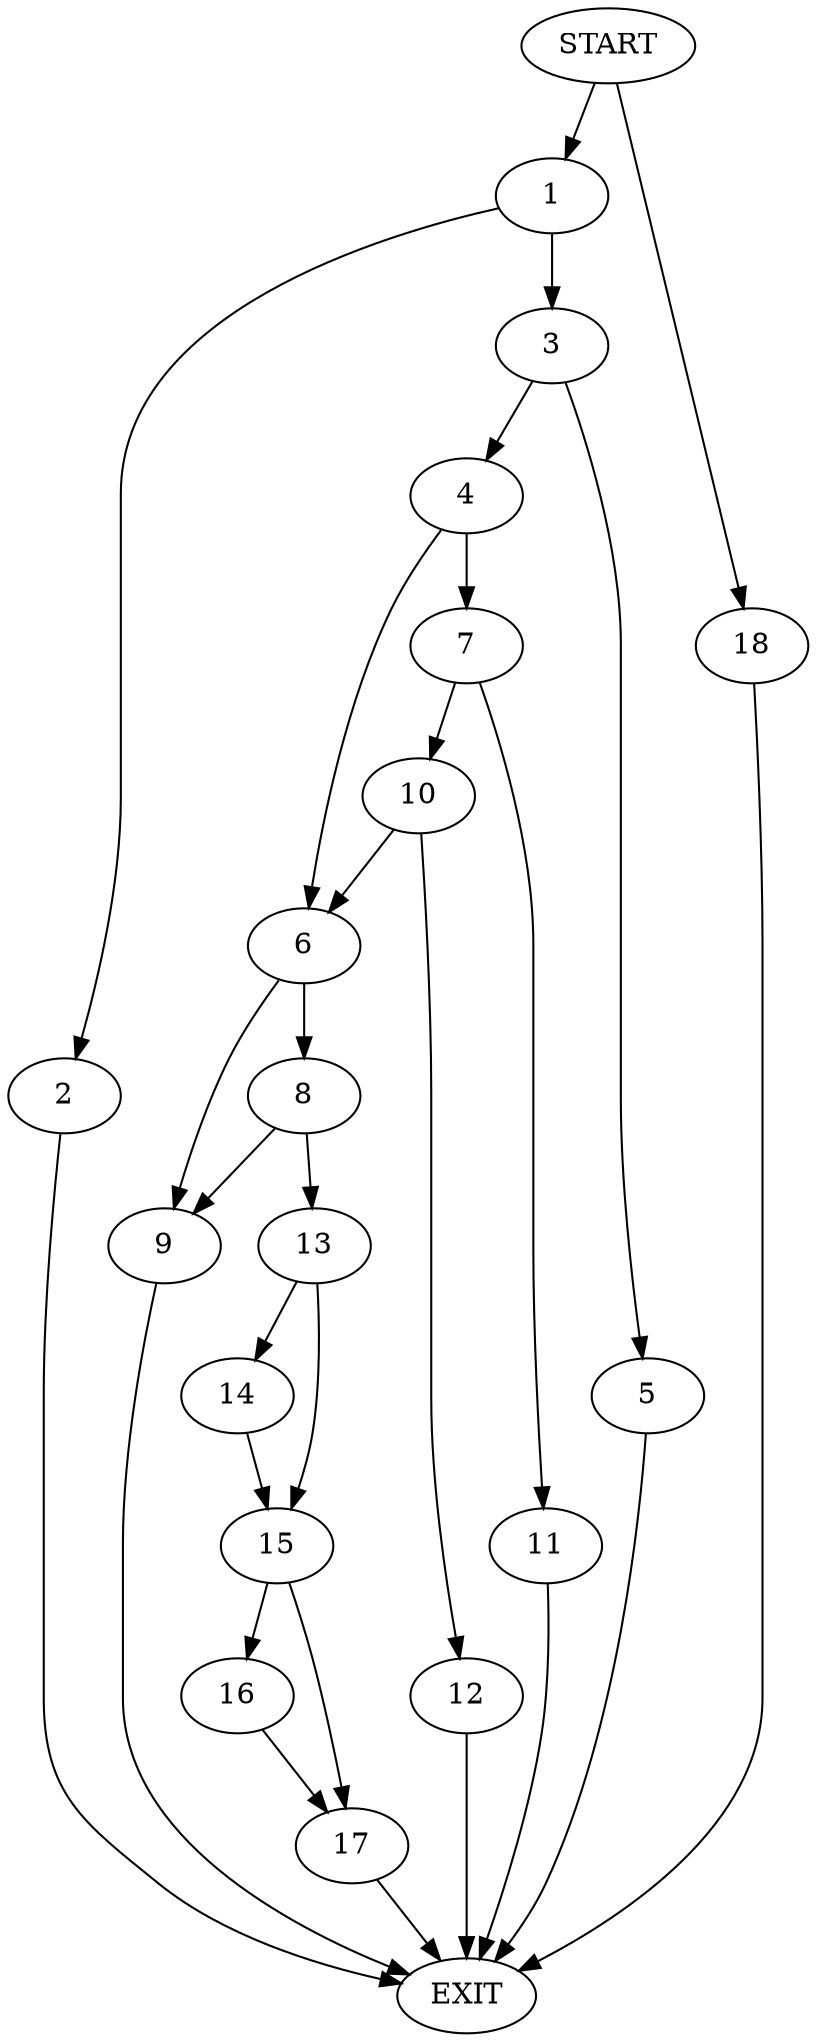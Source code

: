 digraph {
0 [label="START"]
19 [label="EXIT"]
0 -> 1
1 -> 2
1 -> 3
2 -> 19
3 -> 4
3 -> 5
4 -> 6
4 -> 7
5 -> 19
6 -> 8
6 -> 9
7 -> 10
7 -> 11
10 -> 6
10 -> 12
11 -> 19
12 -> 19
8 -> 13
8 -> 9
9 -> 19
13 -> 14
13 -> 15
15 -> 16
15 -> 17
14 -> 15
16 -> 17
17 -> 19
0 -> 18
18 -> 19
}
